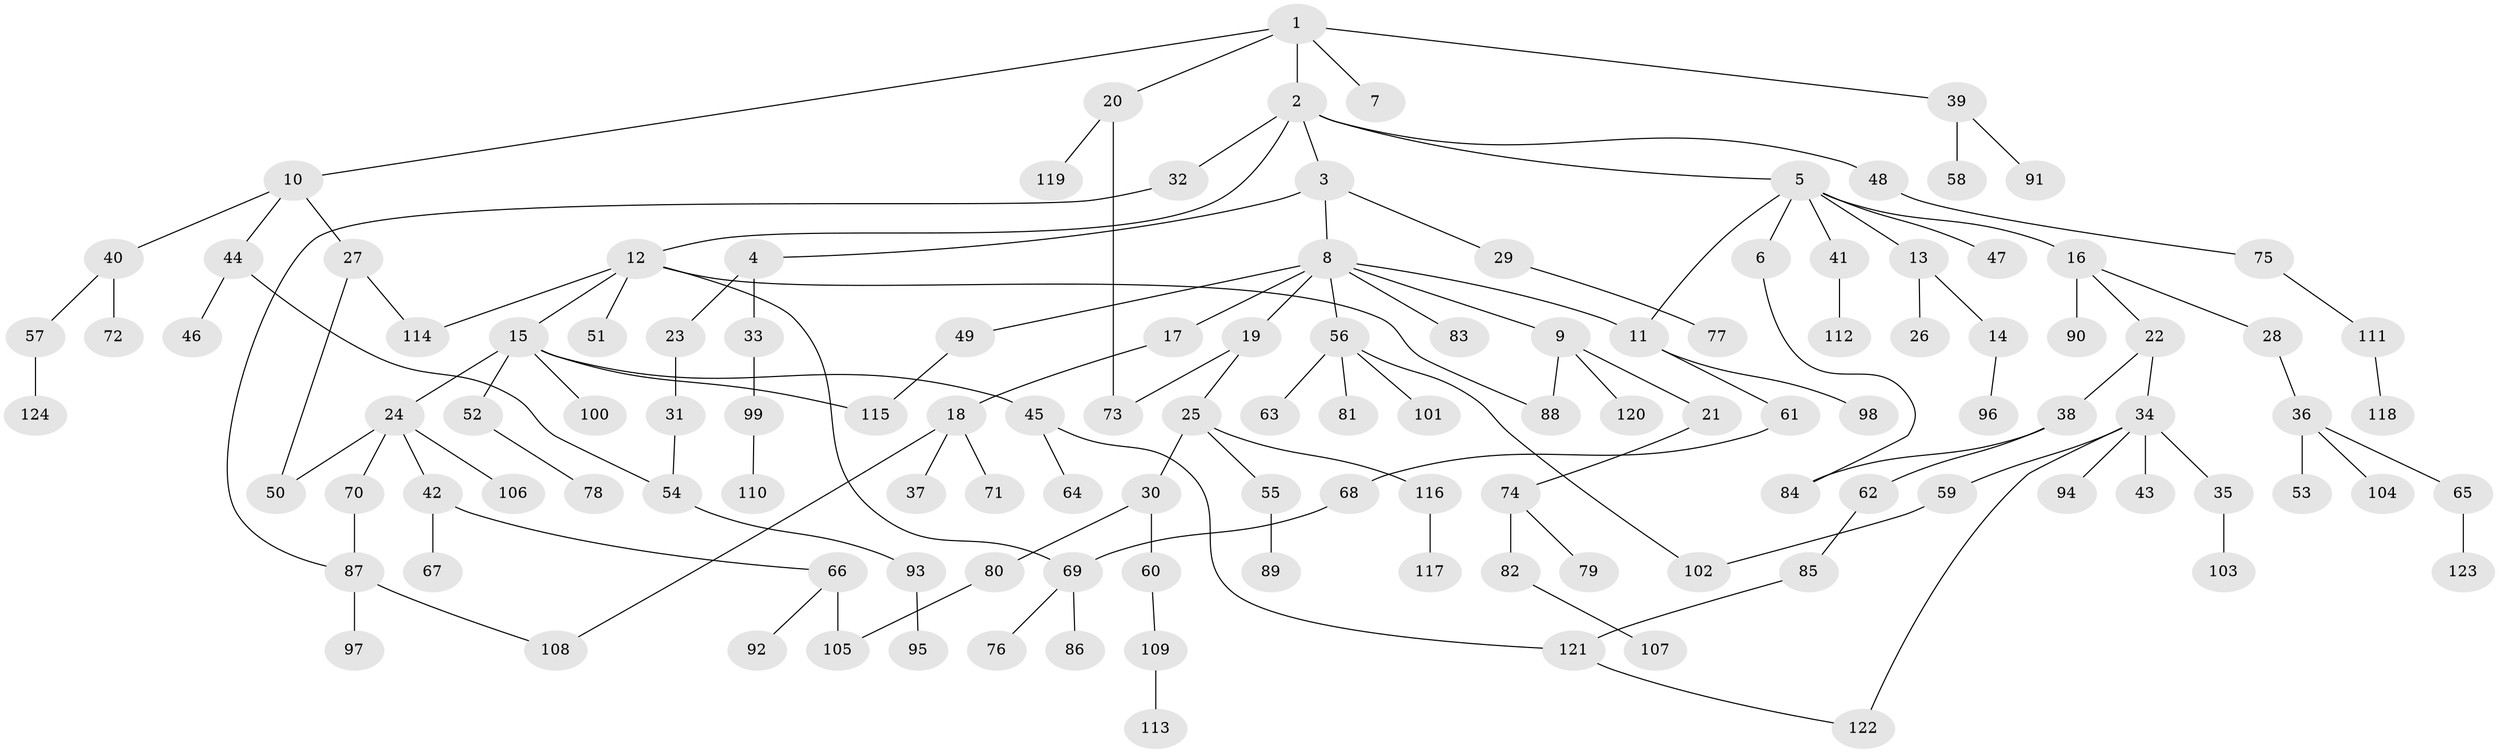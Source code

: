 // coarse degree distribution, {4: 0.06818181818181818, 6: 0.022727272727272728, 3: 0.17045454545454544, 2: 0.45454545454545453, 7: 0.011363636363636364, 5: 0.03409090909090909, 1: 0.23863636363636365}
// Generated by graph-tools (version 1.1) at 2025/48/03/04/25 22:48:48]
// undirected, 124 vertices, 138 edges
graph export_dot {
  node [color=gray90,style=filled];
  1;
  2;
  3;
  4;
  5;
  6;
  7;
  8;
  9;
  10;
  11;
  12;
  13;
  14;
  15;
  16;
  17;
  18;
  19;
  20;
  21;
  22;
  23;
  24;
  25;
  26;
  27;
  28;
  29;
  30;
  31;
  32;
  33;
  34;
  35;
  36;
  37;
  38;
  39;
  40;
  41;
  42;
  43;
  44;
  45;
  46;
  47;
  48;
  49;
  50;
  51;
  52;
  53;
  54;
  55;
  56;
  57;
  58;
  59;
  60;
  61;
  62;
  63;
  64;
  65;
  66;
  67;
  68;
  69;
  70;
  71;
  72;
  73;
  74;
  75;
  76;
  77;
  78;
  79;
  80;
  81;
  82;
  83;
  84;
  85;
  86;
  87;
  88;
  89;
  90;
  91;
  92;
  93;
  94;
  95;
  96;
  97;
  98;
  99;
  100;
  101;
  102;
  103;
  104;
  105;
  106;
  107;
  108;
  109;
  110;
  111;
  112;
  113;
  114;
  115;
  116;
  117;
  118;
  119;
  120;
  121;
  122;
  123;
  124;
  1 -- 2;
  1 -- 7;
  1 -- 10;
  1 -- 20;
  1 -- 39;
  2 -- 3;
  2 -- 5;
  2 -- 12;
  2 -- 32;
  2 -- 48;
  3 -- 4;
  3 -- 8;
  3 -- 29;
  4 -- 23;
  4 -- 33;
  5 -- 6;
  5 -- 13;
  5 -- 16;
  5 -- 41;
  5 -- 47;
  5 -- 11;
  6 -- 84;
  8 -- 9;
  8 -- 11;
  8 -- 17;
  8 -- 19;
  8 -- 49;
  8 -- 56;
  8 -- 83;
  9 -- 21;
  9 -- 120;
  9 -- 88;
  10 -- 27;
  10 -- 40;
  10 -- 44;
  11 -- 61;
  11 -- 98;
  12 -- 15;
  12 -- 51;
  12 -- 69;
  12 -- 88;
  12 -- 114;
  13 -- 14;
  13 -- 26;
  14 -- 96;
  15 -- 24;
  15 -- 45;
  15 -- 52;
  15 -- 100;
  15 -- 115;
  16 -- 22;
  16 -- 28;
  16 -- 90;
  17 -- 18;
  18 -- 37;
  18 -- 71;
  18 -- 108;
  19 -- 25;
  19 -- 73;
  20 -- 73;
  20 -- 119;
  21 -- 74;
  22 -- 34;
  22 -- 38;
  23 -- 31;
  24 -- 42;
  24 -- 70;
  24 -- 106;
  24 -- 50;
  25 -- 30;
  25 -- 55;
  25 -- 116;
  27 -- 50;
  27 -- 114;
  28 -- 36;
  29 -- 77;
  30 -- 60;
  30 -- 80;
  31 -- 54;
  32 -- 87;
  33 -- 99;
  34 -- 35;
  34 -- 43;
  34 -- 59;
  34 -- 94;
  34 -- 122;
  35 -- 103;
  36 -- 53;
  36 -- 65;
  36 -- 104;
  38 -- 62;
  38 -- 84;
  39 -- 58;
  39 -- 91;
  40 -- 57;
  40 -- 72;
  41 -- 112;
  42 -- 66;
  42 -- 67;
  44 -- 46;
  44 -- 54;
  45 -- 64;
  45 -- 121;
  48 -- 75;
  49 -- 115;
  52 -- 78;
  54 -- 93;
  55 -- 89;
  56 -- 63;
  56 -- 81;
  56 -- 101;
  56 -- 102;
  57 -- 124;
  59 -- 102;
  60 -- 109;
  61 -- 68;
  62 -- 85;
  65 -- 123;
  66 -- 92;
  66 -- 105;
  68 -- 69;
  69 -- 76;
  69 -- 86;
  70 -- 87;
  74 -- 79;
  74 -- 82;
  75 -- 111;
  80 -- 105;
  82 -- 107;
  85 -- 121;
  87 -- 97;
  87 -- 108;
  93 -- 95;
  99 -- 110;
  109 -- 113;
  111 -- 118;
  116 -- 117;
  121 -- 122;
}
